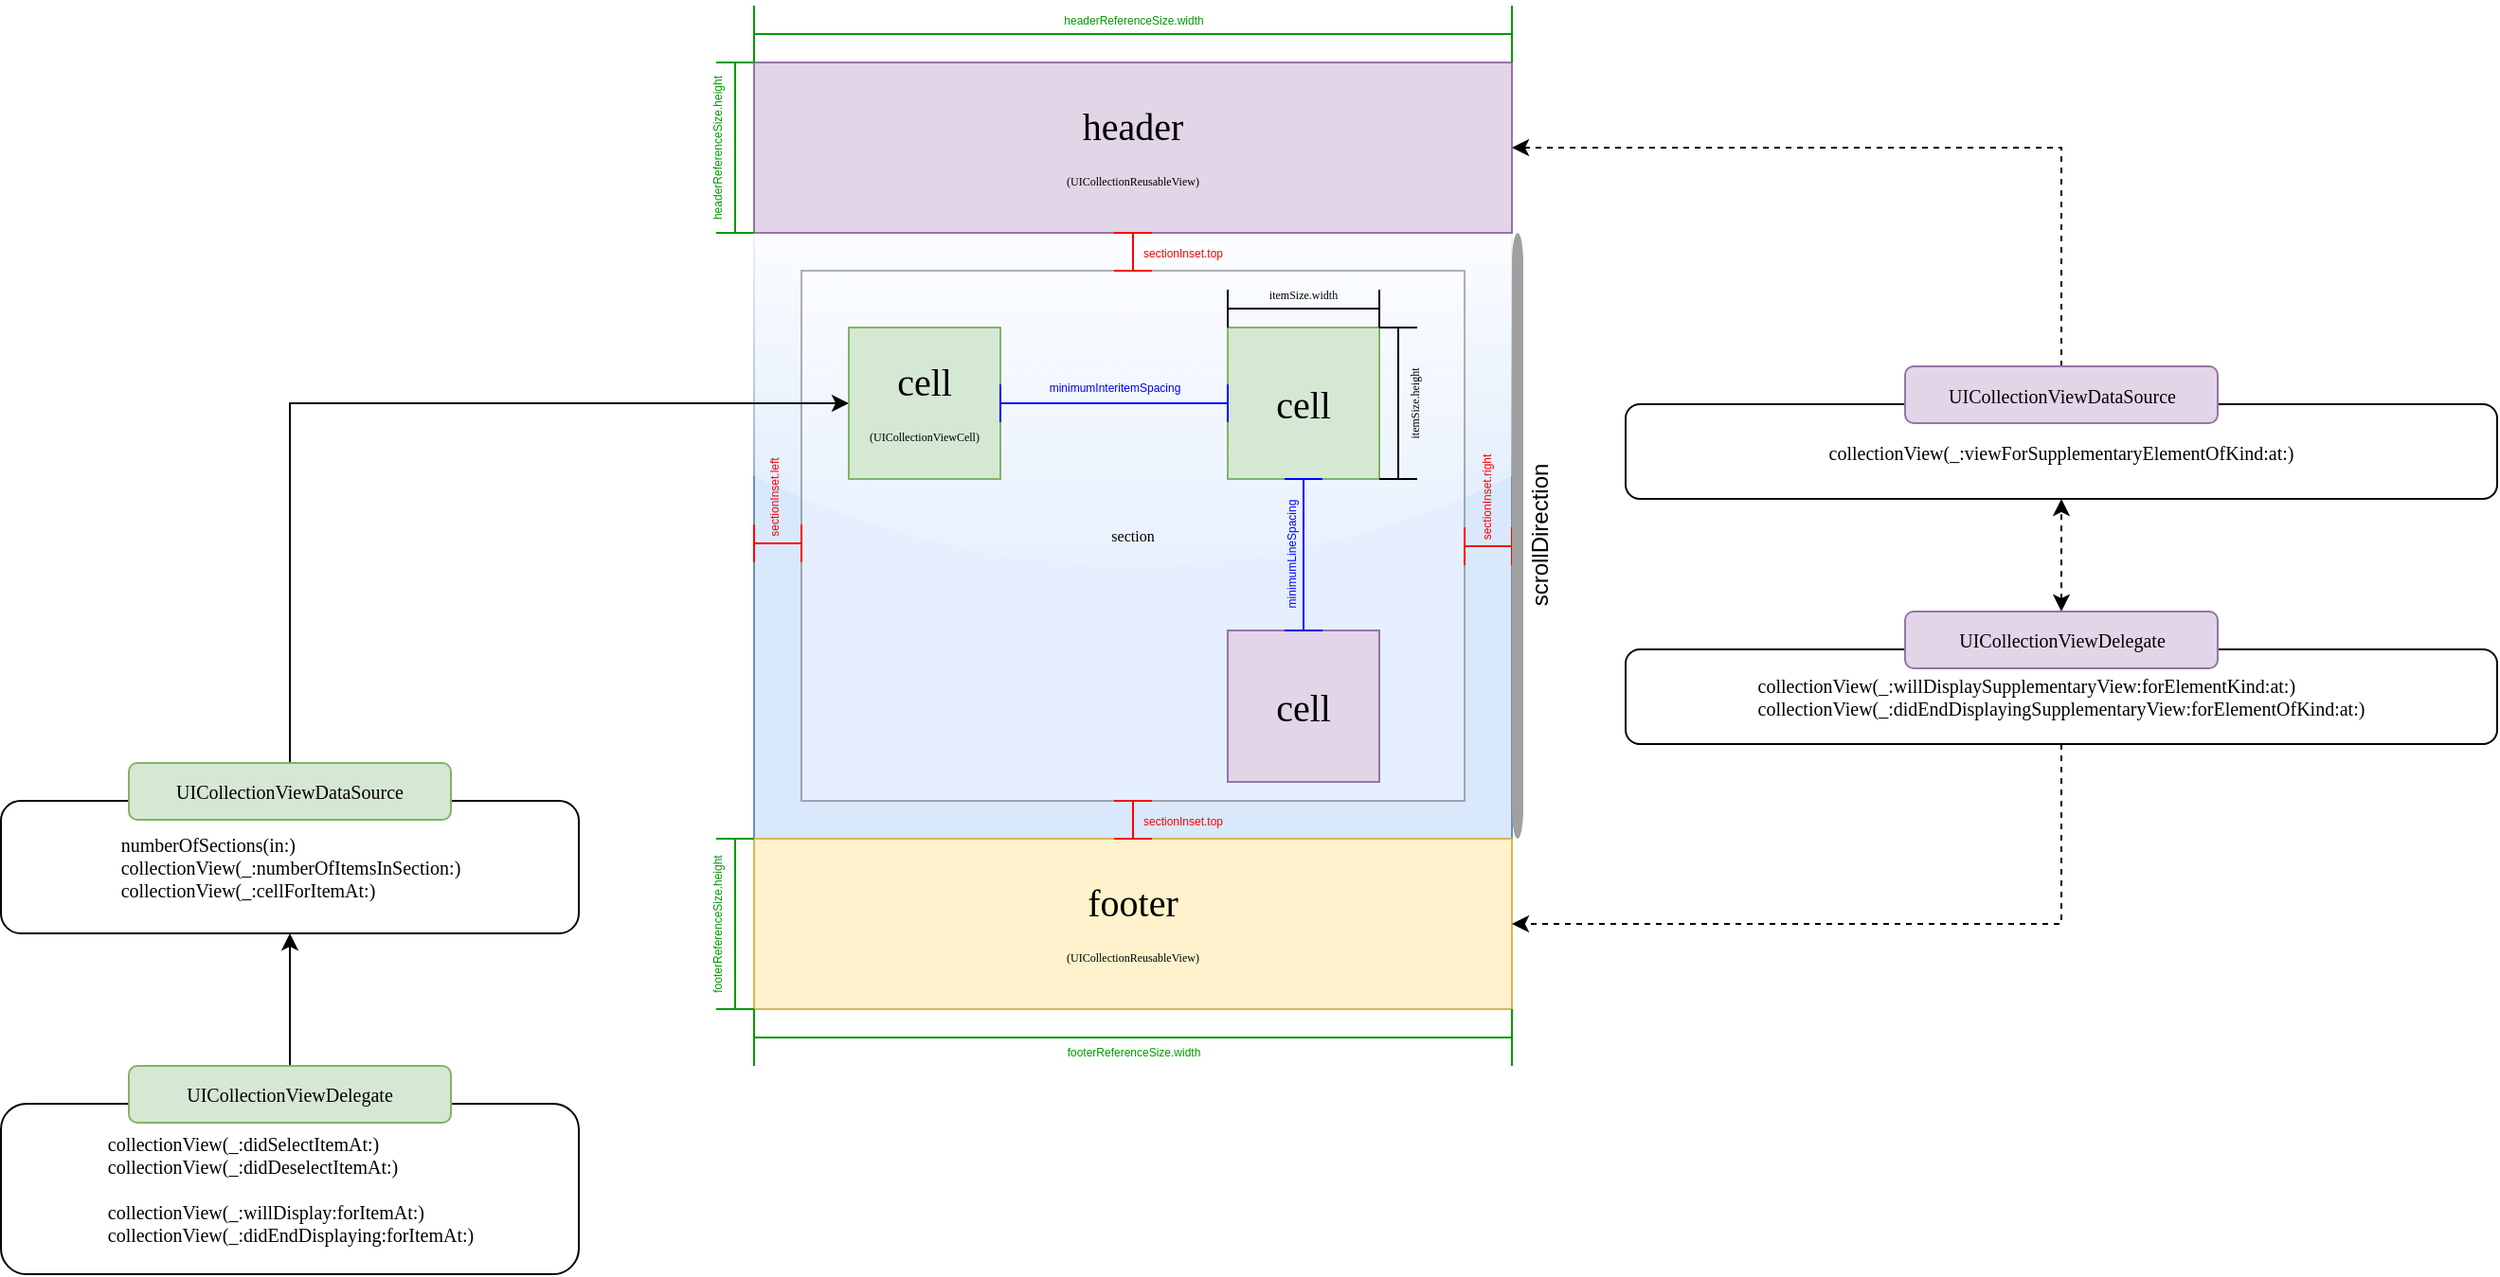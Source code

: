 <mxfile version="13.4.4" type="device"><diagram id="kgEfaDj1mEpbnHPkqFwc" name="第1頁"><mxGraphModel dx="713" dy="430" grid="1" gridSize="10" guides="1" tooltips="1" connect="1" arrows="1" fold="1" page="1" pageScale="1" pageWidth="1654" pageHeight="1169" math="0" shadow="0"><root><mxCell id="0"/><mxCell id="1" parent="0"/><mxCell id="_ohwGEA1whek7_Yfhw5a-27" value="" style="rounded=0;whiteSpace=wrap;html=1;shadow=0;glass=1;strokeWidth=1;fillColor=#dae8fc;fontSize=8;strokeColor=#6c8ebf;" parent="1" vertex="1"><mxGeometry x="400" y="240" width="400" height="320" as="geometry"/></mxCell><mxCell id="_ohwGEA1whek7_Yfhw5a-8" value="&lt;font face=&quot;Fira Code&quot;&gt;section&lt;/font&gt;" style="rounded=0;whiteSpace=wrap;html=1;shadow=0;strokeWidth=1;gradientColor=none;fontSize=8;opacity=30;" parent="1" vertex="1"><mxGeometry x="425" y="260" width="350" height="280" as="geometry"/></mxCell><mxCell id="iTpi0ABiROXu8OT3ZB80-2" value="footer&lt;br&gt;&lt;font style=&quot;font-size: 6px&quot;&gt;(UICollectionReusableView)&lt;/font&gt;" style="rounded=0;whiteSpace=wrap;html=1;fillColor=#fff2cc;strokeColor=#d6b656;fontSize=20;fontFamily=Fira Code;" parent="1" vertex="1"><mxGeometry x="400" y="560" width="400" height="90" as="geometry"/></mxCell><mxCell id="iTpi0ABiROXu8OT3ZB80-3" value="header&lt;br&gt;&lt;font style=&quot;font-size: 6px&quot;&gt;(UICollectionReusableView)&lt;/font&gt;" style="rounded=0;whiteSpace=wrap;html=1;fontSize=20;fillColor=#e1d5e7;strokeColor=#9673a6;fontFamily=Fira Code;" parent="1" vertex="1"><mxGeometry x="400" y="150" width="400" height="90" as="geometry"/></mxCell><mxCell id="iTpi0ABiROXu8OT3ZB80-17" value="&lt;div style=&quot;text-align: left&quot;&gt;&lt;span&gt;numberOfSections(in:)&lt;/span&gt;&lt;br&gt;&lt;span&gt;collectionView(_:numberOfItemsInSection:)&lt;/span&gt;&lt;br&gt;&lt;span&gt;collectionView(_:cellForItemAt:)&lt;/span&gt;&lt;br&gt;&lt;/div&gt;" style="rounded=1;whiteSpace=wrap;html=1;fontSize=10;fontFamily=Fira Code;" parent="1" vertex="1"><mxGeometry x="2.5" y="540" width="305" height="70" as="geometry"/></mxCell><mxCell id="iTpi0ABiROXu8OT3ZB80-25" style="edgeStyle=orthogonalEdgeStyle;rounded=0;orthogonalLoop=1;jettySize=auto;html=1;exitX=0.5;exitY=0;exitDx=0;exitDy=0;entryX=0;entryY=0.5;entryDx=0;entryDy=0;fontSize=10;fontFamily=Fira Code;" parent="1" source="iTpi0ABiROXu8OT3ZB80-18" target="iTpi0ABiROXu8OT3ZB80-24" edge="1"><mxGeometry relative="1" as="geometry"><Array as="points"><mxPoint x="155" y="330"/></Array></mxGeometry></mxCell><mxCell id="iTpi0ABiROXu8OT3ZB80-18" value="UICollectionViewDataSource" style="rounded=1;whiteSpace=wrap;html=1;fontSize=10;fillColor=#d5e8d4;strokeColor=#82b366;fontFamily=Fira Code;" parent="1" vertex="1"><mxGeometry x="70" y="520" width="170" height="30" as="geometry"/></mxCell><mxCell id="iTpi0ABiROXu8OT3ZB80-20" value="&lt;div style=&quot;text-align: left&quot;&gt;collectionView(_:viewForSupplementaryElementOfKind:at:)&lt;br&gt;&lt;/div&gt;" style="rounded=1;whiteSpace=wrap;html=1;fontSize=10;fontFamily=Fira Code;" parent="1" vertex="1"><mxGeometry x="860" y="330.5" width="460" height="50" as="geometry"/></mxCell><mxCell id="_ohwGEA1whek7_Yfhw5a-52" style="edgeStyle=orthogonalEdgeStyle;rounded=0;orthogonalLoop=1;jettySize=auto;html=1;exitX=0.5;exitY=0;exitDx=0;exitDy=0;entryX=1;entryY=0.5;entryDx=0;entryDy=0;fontSize=8;fontColor=#006600;dashed=1;" parent="1" source="iTpi0ABiROXu8OT3ZB80-21" target="iTpi0ABiROXu8OT3ZB80-3" edge="1"><mxGeometry relative="1" as="geometry"/></mxCell><mxCell id="iTpi0ABiROXu8OT3ZB80-21" value="UICollectionViewDataSource" style="rounded=1;whiteSpace=wrap;html=1;fontSize=10;fillColor=#e1d5e7;strokeColor=#9673a6;fontFamily=Fira Code;" parent="1" vertex="1"><mxGeometry x="1007.5" y="310.5" width="165" height="30" as="geometry"/></mxCell><mxCell id="2" value="&lt;font style=&quot;font-size: 6px&quot; color=&quot;#0000ff&quot;&gt;minimumInteritemSpacing&lt;/font&gt;" style="text;html=1;align=center;verticalAlign=middle;resizable=0;points=[];autosize=1;fontSize=8;" parent="1" vertex="1"><mxGeometry x="550" y="310.5" width="80" height="20" as="geometry"/></mxCell><mxCell id="_ohwGEA1whek7_Yfhw5a-2" value="" style="group" parent="1" vertex="1" connectable="0"><mxGeometry x="650" y="263" width="106" height="107" as="geometry"/></mxCell><mxCell id="iTpi0ABiROXu8OT3ZB80-4" value="cell" style="whiteSpace=wrap;html=1;aspect=fixed;fontSize=20;fillColor=#d5e8d4;strokeColor=#82b366;fontFamily=Fira Code;" parent="_ohwGEA1whek7_Yfhw5a-2" vertex="1"><mxGeometry y="27" width="80" height="80" as="geometry"/></mxCell><mxCell id="iTpi0ABiROXu8OT3ZB80-29" value="" style="shape=crossbar;whiteSpace=wrap;html=1;rounded=1;fontSize=10;strokeWidth=1;fontFamily=Fira Code;" parent="_ohwGEA1whek7_Yfhw5a-2" vertex="1"><mxGeometry y="7" width="80" height="20" as="geometry"/></mxCell><mxCell id="iTpi0ABiROXu8OT3ZB80-30" value="&lt;font style=&quot;font-size: 6px&quot;&gt;itemSize.width&lt;/font&gt;" style="text;html=1;strokeColor=none;fillColor=none;align=center;verticalAlign=middle;whiteSpace=wrap;rounded=0;fontSize=8;fontFamily=Fira Code;" parent="_ohwGEA1whek7_Yfhw5a-2" vertex="1"><mxGeometry x="20" y="-1" width="40" height="20" as="geometry"/></mxCell><mxCell id="iTpi0ABiROXu8OT3ZB80-31" value="" style="shape=crossbar;whiteSpace=wrap;html=1;rounded=1;fontSize=10;direction=south;shadow=0;fontFamily=Fira Code;" parent="_ohwGEA1whek7_Yfhw5a-2" vertex="1"><mxGeometry x="80" y="27" width="20" height="80" as="geometry"/></mxCell><mxCell id="iTpi0ABiROXu8OT3ZB80-32" value="&lt;font style=&quot;font-size: 6px&quot;&gt;itemSize.height&lt;/font&gt;" style="text;strokeColor=none;fillColor=none;align=center;verticalAlign=middle;whiteSpace=wrap;rounded=0;fontSize=8;html=1;rotation=270;fontFamily=Fira Code;" parent="_ohwGEA1whek7_Yfhw5a-2" vertex="1"><mxGeometry x="78" y="57" width="40" height="20" as="geometry"/></mxCell><mxCell id="_ohwGEA1whek7_Yfhw5a-5" value="&lt;font style=&quot;font-size: 6px&quot; color=&quot;#0000ff&quot;&gt;minimumLineSpacing&lt;/font&gt;" style="text;html=1;align=center;verticalAlign=middle;resizable=0;points=[];autosize=1;fontSize=8;rotation=270;" parent="1" vertex="1"><mxGeometry x="648" y="400" width="70" height="20" as="geometry"/></mxCell><mxCell id="_ohwGEA1whek7_Yfhw5a-6" value="&lt;span style=&quot;font-family: &amp;#34;fira code&amp;#34; ; font-size: 20px&quot;&gt;cell&lt;/span&gt;&lt;br style=&quot;font-family: &amp;#34;fira code&amp;#34; ; font-size: 20px&quot;&gt;" style="rounded=0;whiteSpace=wrap;html=1;shadow=0;strokeWidth=1;fontSize=8;fillColor=#e1d5e7;strokeColor=#9673a6;" parent="1" vertex="1"><mxGeometry x="650" y="450" width="80" height="80" as="geometry"/></mxCell><mxCell id="_ohwGEA1whek7_Yfhw5a-4" value="" style="shape=crossbar;whiteSpace=wrap;html=1;rounded=1;shadow=0;strokeWidth=1;gradientColor=none;fontSize=8;direction=south;strokeColor=#0000FF;" parent="1" vertex="1"><mxGeometry x="680" y="370" width="20" height="80" as="geometry"/></mxCell><mxCell id="iTpi0ABiROXu8OT3ZB80-24" value="cell&lt;br&gt;&lt;span style=&quot;font-family: &amp;#34;fira code&amp;#34; ; font-size: 6px&quot;&gt;(UICollectionViewCell)&lt;/span&gt;" style="whiteSpace=wrap;html=1;aspect=fixed;fontSize=20;fillColor=#d5e8d4;strokeColor=#82b366;fontFamily=Fira Code;" parent="1" vertex="1"><mxGeometry x="450" y="290" width="80" height="80" as="geometry"/></mxCell><mxCell id="_ohwGEA1whek7_Yfhw5a-1" value="" style="shape=crossbar;whiteSpace=wrap;html=1;rounded=1;shadow=0;strokeWidth=1;fontSize=8;strokeColor=#0000FF;" parent="1" vertex="1"><mxGeometry x="530" y="320" width="120" height="20" as="geometry"/></mxCell><mxCell id="_ohwGEA1whek7_Yfhw5a-19" value="" style="group;fontColor=#ff0000;" parent="1" vertex="1" connectable="0"><mxGeometry x="400" y="350" width="25" height="64" as="geometry"/></mxCell><mxCell id="_ohwGEA1whek7_Yfhw5a-14" value="" style="shape=crossbar;whiteSpace=wrap;html=1;rounded=1;shadow=0;strokeWidth=1;gradientColor=none;fontSize=8;strokeColor=#ff0000;" parent="_ohwGEA1whek7_Yfhw5a-19" vertex="1"><mxGeometry y="44" width="25" height="20" as="geometry"/></mxCell><mxCell id="_ohwGEA1whek7_Yfhw5a-15" value="&lt;font style=&quot;font-size: 6px&quot;&gt;sectionInset.left&lt;/font&gt;" style="text;html=1;align=center;verticalAlign=middle;resizable=0;points=[];autosize=1;fontSize=8;rotation=270;fontColor=#ff0000;" parent="_ohwGEA1whek7_Yfhw5a-19" vertex="1"><mxGeometry x="-20" y="20" width="60" height="20" as="geometry"/></mxCell><mxCell id="_ohwGEA1whek7_Yfhw5a-22" value="" style="group" parent="1" vertex="1" connectable="0"><mxGeometry x="775" y="350" width="41" height="210" as="geometry"/></mxCell><mxCell id="_ohwGEA1whek7_Yfhw5a-16" value="" style="shape=crossbar;whiteSpace=wrap;html=1;rounded=1;shadow=0;strokeWidth=1;gradientColor=none;fontSize=8;strokeColor=#ff0000;" parent="_ohwGEA1whek7_Yfhw5a-22" vertex="1"><mxGeometry y="45.5" width="25" height="20" as="geometry"/></mxCell><mxCell id="_ohwGEA1whek7_Yfhw5a-17" value="&lt;span style=&quot;font-size: 6px&quot;&gt;&lt;font color=&quot;#ff0000&quot;&gt;sectionInset.right&lt;/font&gt;&lt;/span&gt;" style="text;html=1;align=center;verticalAlign=middle;resizable=0;points=[];autosize=1;fontSize=8;rotation=270;" parent="_ohwGEA1whek7_Yfhw5a-22" vertex="1"><mxGeometry x="-19" y="20" width="60" height="20" as="geometry"/></mxCell><mxCell id="Xas30HL5ZU_RPEPhAVQA-4" value="" style="html=1;verticalLabelPosition=bottom;labelBackgroundColor=#ffffff;verticalAlign=top;shadow=0;dashed=0;strokeWidth=2;shape=mxgraph.ios7.misc.scroll_(vertical);fillColor=#a0a0a0;" vertex="1" parent="_ohwGEA1whek7_Yfhw5a-22"><mxGeometry x="25" y="-110" width="6" height="320" as="geometry"/></mxCell><mxCell id="_ohwGEA1whek7_Yfhw5a-23" value="" style="group" parent="1" vertex="1" connectable="0"><mxGeometry x="590" y="240" width="66" height="20" as="geometry"/></mxCell><mxCell id="_ohwGEA1whek7_Yfhw5a-10" value="&lt;font style=&quot;font-size: 6px&quot; color=&quot;#ff0000&quot;&gt;sectionInset.top&lt;/font&gt;" style="text;html=1;align=center;verticalAlign=middle;resizable=0;points=[];autosize=1;fontSize=8;rotation=0;labelBackgroundColor=#ffffff;" parent="_ohwGEA1whek7_Yfhw5a-23" vertex="1"><mxGeometry x="6" width="60" height="20" as="geometry"/></mxCell><mxCell id="_ohwGEA1whek7_Yfhw5a-12" value="" style="shape=crossbar;whiteSpace=wrap;html=1;rounded=1;shadow=0;strokeWidth=1;fontSize=8;direction=south;strokeColor=#ff0000;" parent="_ohwGEA1whek7_Yfhw5a-23" vertex="1"><mxGeometry width="20" height="20" as="geometry"/></mxCell><mxCell id="_ohwGEA1whek7_Yfhw5a-24" value="" style="group" parent="1" vertex="1" connectable="0"><mxGeometry x="590" y="540" width="66" height="20" as="geometry"/></mxCell><mxCell id="_ohwGEA1whek7_Yfhw5a-25" value="&lt;font style=&quot;font-size: 6px&quot; color=&quot;#ff0000&quot;&gt;sectionInset.top&lt;/font&gt;" style="text;html=1;align=center;verticalAlign=middle;resizable=0;points=[];autosize=1;fontSize=8;rotation=0;" parent="_ohwGEA1whek7_Yfhw5a-24" vertex="1"><mxGeometry x="6" width="60" height="20" as="geometry"/></mxCell><mxCell id="_ohwGEA1whek7_Yfhw5a-26" value="" style="shape=crossbar;whiteSpace=wrap;html=1;rounded=1;shadow=0;strokeWidth=1;gradientColor=none;fontSize=8;direction=south;strokeColor=#ff0000;" parent="_ohwGEA1whek7_Yfhw5a-24" vertex="1"><mxGeometry width="20" height="20" as="geometry"/></mxCell><mxCell id="_ohwGEA1whek7_Yfhw5a-35" value="" style="group" parent="1" vertex="1" connectable="0"><mxGeometry x="400" y="117" width="400" height="33" as="geometry"/></mxCell><mxCell id="_ohwGEA1whek7_Yfhw5a-28" value="" style="shape=crossbar;whiteSpace=wrap;html=1;rounded=1;shadow=0;glass=1;strokeWidth=1;fillColor=#ffffff;gradientColor=none;fontSize=8;fontColor=#006600;strokeColor=#009900;" parent="_ohwGEA1whek7_Yfhw5a-35" vertex="1"><mxGeometry y="3" width="400" height="30" as="geometry"/></mxCell><mxCell id="_ohwGEA1whek7_Yfhw5a-29" value="&lt;font style=&quot;font-size: 6px&quot;&gt;headerReferenceSize.width&lt;/font&gt;" style="text;html=1;align=center;verticalAlign=middle;resizable=0;points=[];autosize=1;fontSize=8;fontColor=#009900;" parent="_ohwGEA1whek7_Yfhw5a-35" vertex="1"><mxGeometry x="155" width="90" height="20" as="geometry"/></mxCell><mxCell id="_ohwGEA1whek7_Yfhw5a-36" value="" style="group" parent="1" vertex="1" connectable="0"><mxGeometry x="370" y="150" width="30" height="90" as="geometry"/></mxCell><mxCell id="_ohwGEA1whek7_Yfhw5a-30" value="" style="shape=crossbar;whiteSpace=wrap;html=1;rounded=1;shadow=0;glass=1;labelBackgroundColor=none;strokeWidth=1;fillColor=#ffffff;gradientColor=none;fontSize=8;direction=south;noLabel=1;fontColor=none;strokeColor=#009900;" parent="_ohwGEA1whek7_Yfhw5a-36" vertex="1"><mxGeometry x="10" width="20" height="90" as="geometry"/></mxCell><mxCell id="_ohwGEA1whek7_Yfhw5a-31" value="&lt;span style=&quot;color: rgb(0 , 153 , 0) ; font-size: 6px&quot;&gt;headerReferenceSize.height&lt;/span&gt;" style="text;html=1;strokeColor=none;fillColor=none;align=center;verticalAlign=middle;whiteSpace=wrap;rounded=0;shadow=0;glass=1;labelBackgroundColor=none;fontSize=8;fontColor=#006600;rotation=270;" parent="_ohwGEA1whek7_Yfhw5a-36" vertex="1"><mxGeometry x="-10" y="35" width="40" height="20" as="geometry"/></mxCell><mxCell id="_ohwGEA1whek7_Yfhw5a-39" value="" style="group" parent="1" vertex="1" connectable="0"><mxGeometry x="400" y="647" width="400" height="33" as="geometry"/></mxCell><mxCell id="_ohwGEA1whek7_Yfhw5a-40" value="" style="shape=crossbar;whiteSpace=wrap;html=1;rounded=1;shadow=0;glass=1;strokeWidth=1;fillColor=#ffffff;gradientColor=none;fontSize=8;fontColor=#006600;strokeColor=#009900;" parent="_ohwGEA1whek7_Yfhw5a-39" vertex="1"><mxGeometry y="3" width="400" height="30" as="geometry"/></mxCell><mxCell id="_ohwGEA1whek7_Yfhw5a-41" value="&lt;font style=&quot;font-size: 6px&quot;&gt;footerReferenceSize.width&lt;/font&gt;" style="text;html=1;align=center;verticalAlign=middle;resizable=0;points=[];autosize=1;fontSize=8;fontColor=#009900;" parent="_ohwGEA1whek7_Yfhw5a-39" vertex="1"><mxGeometry x="155" y="15" width="90" height="20" as="geometry"/></mxCell><mxCell id="_ohwGEA1whek7_Yfhw5a-42" value="" style="group" parent="1" vertex="1" connectable="0"><mxGeometry x="370" y="560" width="30" height="90" as="geometry"/></mxCell><mxCell id="_ohwGEA1whek7_Yfhw5a-43" value="" style="shape=crossbar;whiteSpace=wrap;html=1;rounded=1;shadow=0;glass=1;labelBackgroundColor=none;strokeWidth=1;fillColor=#ffffff;gradientColor=none;fontSize=8;direction=south;noLabel=1;fontColor=none;strokeColor=#009900;" parent="_ohwGEA1whek7_Yfhw5a-42" vertex="1"><mxGeometry x="10" width="20" height="90" as="geometry"/></mxCell><mxCell id="_ohwGEA1whek7_Yfhw5a-44" value="&lt;span style=&quot;color: rgb(0 , 153 , 0) ; font-size: 6px&quot;&gt;footerReferenceSize.height&lt;/span&gt;" style="text;html=1;strokeColor=none;fillColor=none;align=center;verticalAlign=middle;whiteSpace=wrap;rounded=0;shadow=0;glass=1;labelBackgroundColor=none;fontSize=8;fontColor=#006600;rotation=270;" parent="_ohwGEA1whek7_Yfhw5a-42" vertex="1"><mxGeometry x="-10" y="35" width="40" height="20" as="geometry"/></mxCell><mxCell id="_ohwGEA1whek7_Yfhw5a-47" value="&lt;div style=&quot;text-align: left&quot;&gt;&lt;div&gt;collectionView(_:didSelectItemAt:)&lt;/div&gt;&lt;div&gt;collectionView(_:didDeselectItemAt:)&lt;br&gt;&lt;/div&gt;&lt;div&gt;&lt;br&gt;&lt;/div&gt;&lt;div&gt;collectionView(_:willDisplay:forItemAt:)&lt;br&gt;collectionView(_:didEndDisplaying:forItemAt:)&lt;br&gt;&lt;/div&gt;&lt;/div&gt;" style="rounded=1;whiteSpace=wrap;html=1;fontSize=10;fontFamily=Fira Code;" parent="1" vertex="1"><mxGeometry x="2.5" y="700" width="305" height="90" as="geometry"/></mxCell><mxCell id="_ohwGEA1whek7_Yfhw5a-49" style="edgeStyle=orthogonalEdgeStyle;rounded=0;orthogonalLoop=1;jettySize=auto;html=1;exitX=0.5;exitY=0;exitDx=0;exitDy=0;entryX=0.5;entryY=1;entryDx=0;entryDy=0;fontSize=8;fontColor=#006600;" parent="1" source="_ohwGEA1whek7_Yfhw5a-48" target="iTpi0ABiROXu8OT3ZB80-17" edge="1"><mxGeometry relative="1" as="geometry"/></mxCell><mxCell id="_ohwGEA1whek7_Yfhw5a-48" value="UICollectionViewDelegate" style="rounded=1;whiteSpace=wrap;html=1;fontSize=10;fillColor=#d5e8d4;strokeColor=#82b366;fontFamily=Fira Code;" parent="1" vertex="1"><mxGeometry x="70" y="680" width="170" height="30" as="geometry"/></mxCell><mxCell id="_ohwGEA1whek7_Yfhw5a-53" style="edgeStyle=orthogonalEdgeStyle;rounded=0;orthogonalLoop=1;jettySize=auto;html=1;exitX=0.5;exitY=1;exitDx=0;exitDy=0;entryX=1;entryY=0.5;entryDx=0;entryDy=0;fontSize=8;fontColor=#006600;dashed=1;" parent="1" source="_ohwGEA1whek7_Yfhw5a-50" target="iTpi0ABiROXu8OT3ZB80-2" edge="1"><mxGeometry relative="1" as="geometry"/></mxCell><mxCell id="_ohwGEA1whek7_Yfhw5a-50" value="&lt;div style=&quot;text-align: left&quot;&gt;&lt;div&gt;collectionView(_:willDisplaySupplementaryView:forElementKind:at:)&lt;/div&gt;&lt;div&gt;collectionView(_:didEndDisplayingSupplementaryView:forElementOfKind:at:)&lt;/div&gt;&lt;/div&gt;" style="rounded=1;whiteSpace=wrap;html=1;fontSize=10;fontFamily=Fira Code;" parent="1" vertex="1"><mxGeometry x="860" y="460" width="460" height="50" as="geometry"/></mxCell><mxCell id="_ohwGEA1whek7_Yfhw5a-54" style="edgeStyle=orthogonalEdgeStyle;rounded=0;orthogonalLoop=1;jettySize=auto;html=1;exitX=0.5;exitY=0;exitDx=0;exitDy=0;entryX=0.5;entryY=1;entryDx=0;entryDy=0;fontSize=8;fontColor=#006600;startArrow=classic;startFill=1;dashed=1;" parent="1" source="_ohwGEA1whek7_Yfhw5a-51" target="iTpi0ABiROXu8OT3ZB80-20" edge="1"><mxGeometry relative="1" as="geometry"/></mxCell><mxCell id="_ohwGEA1whek7_Yfhw5a-51" value="UICollectionViewDelegate" style="rounded=1;whiteSpace=wrap;html=1;fontSize=10;fillColor=#e1d5e7;strokeColor=#9673a6;fontFamily=Fira Code;" parent="1" vertex="1"><mxGeometry x="1007.5" y="440" width="165" height="30" as="geometry"/></mxCell><mxCell id="Xas30HL5ZU_RPEPhAVQA-5" value="scrollDirection" style="text;html=1;align=center;verticalAlign=middle;resizable=0;points=[];autosize=1;rotation=270;" vertex="1" parent="1"><mxGeometry x="770" y="390" width="90" height="20" as="geometry"/></mxCell></root></mxGraphModel></diagram></mxfile>